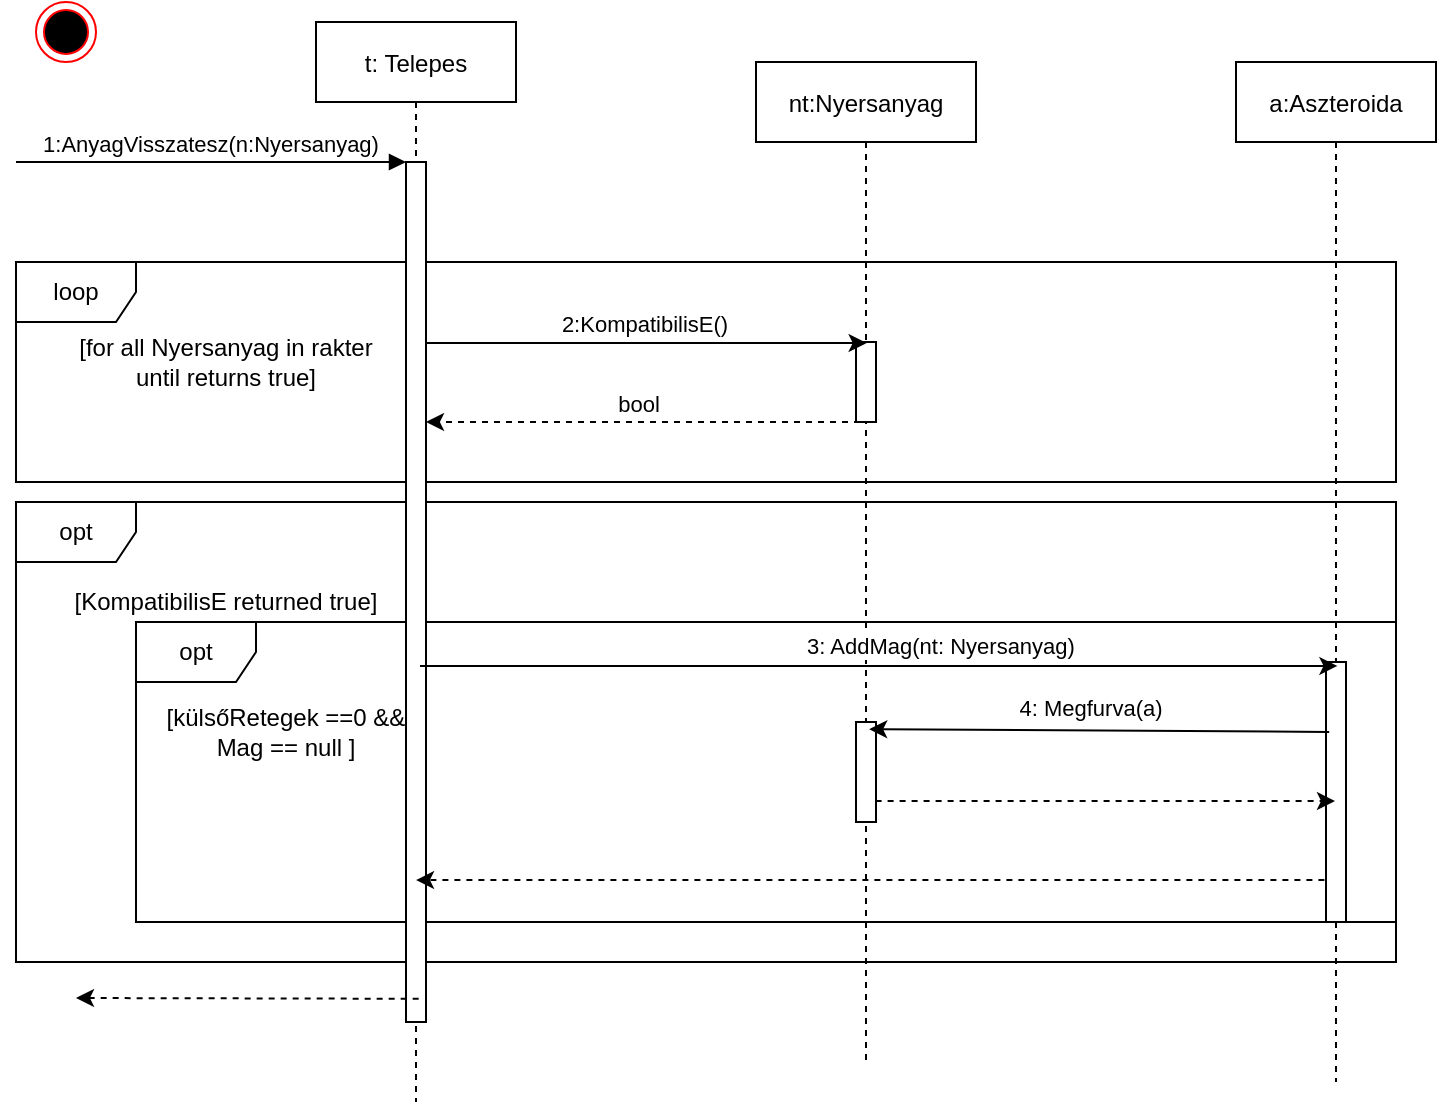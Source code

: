 <mxfile version="14.4.3" type="github" pages="2">
  <diagram id="kgpKYQtTHZ0yAKxKKP6v" name="Page-1">
    <mxGraphModel dx="868" dy="450" grid="1" gridSize="10" guides="1" tooltips="1" connect="1" arrows="1" fold="1" page="1" pageScale="1" pageWidth="850" pageHeight="1100" math="0" shadow="0">
      <root>
        <mxCell id="0" />
        <mxCell id="1" parent="0" />
        <mxCell id="AFpwcwHH-gnhyQx6bRpQ-2" value="opt" style="shape=umlFrame;whiteSpace=wrap;html=1;" parent="1" vertex="1">
          <mxGeometry x="30" y="280" width="690" height="230" as="geometry" />
        </mxCell>
        <mxCell id="QtEzJNKskxkxBI8jvr7S-2" value="opt" style="shape=umlFrame;whiteSpace=wrap;html=1;" vertex="1" parent="1">
          <mxGeometry x="90" y="340" width="630" height="150" as="geometry" />
        </mxCell>
        <mxCell id="AFpwcwHH-gnhyQx6bRpQ-1" value="loop" style="shape=umlFrame;whiteSpace=wrap;html=1;" parent="1" vertex="1">
          <mxGeometry x="30" y="160" width="690" height="110" as="geometry" />
        </mxCell>
        <mxCell id="3nuBFxr9cyL0pnOWT2aG-1" value="t: Telepes" style="shape=umlLifeline;perimeter=lifelinePerimeter;container=1;collapsible=0;recursiveResize=0;rounded=0;shadow=0;strokeWidth=1;" parent="1" vertex="1">
          <mxGeometry x="180" y="40" width="100" height="540" as="geometry" />
        </mxCell>
        <mxCell id="3nuBFxr9cyL0pnOWT2aG-2" value="" style="points=[];perimeter=orthogonalPerimeter;rounded=0;shadow=0;strokeWidth=1;" parent="3nuBFxr9cyL0pnOWT2aG-1" vertex="1">
          <mxGeometry x="45" y="70" width="10" height="430" as="geometry" />
        </mxCell>
        <mxCell id="3nuBFxr9cyL0pnOWT2aG-3" value="1:AnyagVisszatesz(n:Nyersanyag)" style="verticalAlign=bottom;startArrow=none;endArrow=block;startSize=8;shadow=0;strokeWidth=1;startFill=0;" parent="3nuBFxr9cyL0pnOWT2aG-1" target="3nuBFxr9cyL0pnOWT2aG-2" edge="1">
          <mxGeometry relative="1" as="geometry">
            <mxPoint x="-150" y="70" as="sourcePoint" />
          </mxGeometry>
        </mxCell>
        <mxCell id="3nuBFxr9cyL0pnOWT2aG-5" value="a:Aszteroida" style="shape=umlLifeline;perimeter=lifelinePerimeter;container=1;collapsible=0;recursiveResize=0;rounded=0;shadow=0;strokeWidth=1;" parent="1" vertex="1">
          <mxGeometry x="640" y="60" width="100" height="510" as="geometry" />
        </mxCell>
        <mxCell id="3nuBFxr9cyL0pnOWT2aG-6" value="" style="points=[];perimeter=orthogonalPerimeter;rounded=0;shadow=0;strokeWidth=1;" parent="3nuBFxr9cyL0pnOWT2aG-5" vertex="1">
          <mxGeometry x="45" y="300" width="10" height="130" as="geometry" />
        </mxCell>
        <mxCell id="DjhpVlK0DQklgL4sZsnX-2" value="nt:Nyersanyag" style="shape=umlLifeline;perimeter=lifelinePerimeter;container=1;collapsible=0;recursiveResize=0;rounded=0;shadow=0;strokeWidth=1;" parent="1" vertex="1">
          <mxGeometry x="400" y="60" width="110" height="500" as="geometry" />
        </mxCell>
        <mxCell id="DjhpVlK0DQklgL4sZsnX-3" value="" style="points=[];perimeter=orthogonalPerimeter;rounded=0;shadow=0;strokeWidth=1;" parent="DjhpVlK0DQklgL4sZsnX-2" vertex="1">
          <mxGeometry x="50" y="140" width="10" height="40" as="geometry" />
        </mxCell>
        <mxCell id="DjhpVlK0DQklgL4sZsnX-11" value="" style="points=[];perimeter=orthogonalPerimeter;rounded=0;shadow=0;strokeWidth=1;" parent="DjhpVlK0DQklgL4sZsnX-2" vertex="1">
          <mxGeometry x="50" y="330" width="10" height="50" as="geometry" />
        </mxCell>
        <mxCell id="DjhpVlK0DQklgL4sZsnX-4" value="2:KompatibilisE()" style="endArrow=classic;html=1;entryX=0.503;entryY=0.281;entryDx=0;entryDy=0;entryPerimeter=0;" parent="1" source="3nuBFxr9cyL0pnOWT2aG-2" target="DjhpVlK0DQklgL4sZsnX-2" edge="1">
          <mxGeometry x="-0.013" y="10" width="50" height="50" relative="1" as="geometry">
            <mxPoint x="230" y="190" as="sourcePoint" />
            <mxPoint x="452" y="198" as="targetPoint" />
            <mxPoint as="offset" />
          </mxGeometry>
        </mxCell>
        <mxCell id="DjhpVlK0DQklgL4sZsnX-7" value="[for all Nyersanyag in rakter until returns true]" style="text;html=1;strokeColor=none;fillColor=none;align=center;verticalAlign=middle;whiteSpace=wrap;rounded=0;" parent="1" vertex="1">
          <mxGeometry x="60" y="185" width="150" height="50" as="geometry" />
        </mxCell>
        <mxCell id="DjhpVlK0DQklgL4sZsnX-8" value="bool" style="endArrow=classic;html=1;dashed=1;exitX=0.2;exitY=1;exitDx=0;exitDy=0;exitPerimeter=0;" parent="1" source="DjhpVlK0DQklgL4sZsnX-3" edge="1" target="3nuBFxr9cyL0pnOWT2aG-2">
          <mxGeometry x="0.023" y="-9" width="50" height="50" relative="1" as="geometry">
            <mxPoint x="450" y="250" as="sourcePoint" />
            <mxPoint x="229" y="245" as="targetPoint" />
            <mxPoint as="offset" />
          </mxGeometry>
        </mxCell>
        <mxCell id="DjhpVlK0DQklgL4sZsnX-9" value="3: AddMag(nt: Nyersanyag)" style="endArrow=classic;html=1;strokeColor=#000000;entryX=0.57;entryY=0.015;entryDx=0;entryDy=0;entryPerimeter=0;" parent="1" edge="1" target="3nuBFxr9cyL0pnOWT2aG-6">
          <mxGeometry x="0.139" y="10" width="50" height="50" relative="1" as="geometry">
            <mxPoint x="232" y="362" as="sourcePoint" />
            <mxPoint x="694" y="301" as="targetPoint" />
            <Array as="points" />
            <mxPoint x="-1" as="offset" />
          </mxGeometry>
        </mxCell>
        <mxCell id="DjhpVlK0DQklgL4sZsnX-10" value="4: Megfurva(a)" style="endArrow=classic;html=1;strokeColor=#000000;exitX=0.159;exitY=0.269;exitDx=0;exitDy=0;exitPerimeter=0;entryX=0.659;entryY=0.072;entryDx=0;entryDy=0;entryPerimeter=0;" parent="1" source="3nuBFxr9cyL0pnOWT2aG-6" edge="1" target="DjhpVlK0DQklgL4sZsnX-11">
          <mxGeometry x="0.041" y="-11" width="50" height="50" relative="1" as="geometry">
            <mxPoint x="350" y="340" as="sourcePoint" />
            <mxPoint x="465" y="356" as="targetPoint" />
            <mxPoint as="offset" />
          </mxGeometry>
        </mxCell>
        <mxCell id="DjhpVlK0DQklgL4sZsnX-12" value="" style="endArrow=classic;html=1;strokeColor=#000000;exitX=0.98;exitY=0.79;exitDx=0;exitDy=0;exitPerimeter=0;dashed=1;" parent="1" source="DjhpVlK0DQklgL4sZsnX-11" target="3nuBFxr9cyL0pnOWT2aG-5" edge="1">
          <mxGeometry width="50" height="50" relative="1" as="geometry">
            <mxPoint x="350" y="340" as="sourcePoint" />
            <mxPoint x="400" y="290" as="targetPoint" />
          </mxGeometry>
        </mxCell>
        <mxCell id="DjhpVlK0DQklgL4sZsnX-13" value="" style="endArrow=classic;html=1;dashed=1;strokeColor=#000000;exitX=0.442;exitY=0.802;exitDx=0;exitDy=0;exitPerimeter=0;" parent="1" source="3nuBFxr9cyL0pnOWT2aG-5" target="3nuBFxr9cyL0pnOWT2aG-1" edge="1">
          <mxGeometry width="50" height="50" relative="1" as="geometry">
            <mxPoint x="350" y="340" as="sourcePoint" />
            <mxPoint x="400" y="290" as="targetPoint" />
          </mxGeometry>
        </mxCell>
        <mxCell id="DjhpVlK0DQklgL4sZsnX-15" value="" style="endArrow=classic;html=1;dashed=1;strokeColor=#000000;exitX=0.633;exitY=0.973;exitDx=0;exitDy=0;exitPerimeter=0;" parent="1" source="3nuBFxr9cyL0pnOWT2aG-2" edge="1">
          <mxGeometry width="50" height="50" relative="1" as="geometry">
            <mxPoint x="350" y="340" as="sourcePoint" />
            <mxPoint x="60" y="528" as="targetPoint" />
          </mxGeometry>
        </mxCell>
        <mxCell id="AFpwcwHH-gnhyQx6bRpQ-4" value="[KompatibilisE returned true]" style="text;html=1;strokeColor=none;fillColor=none;align=center;verticalAlign=middle;whiteSpace=wrap;rounded=0;" parent="1" vertex="1">
          <mxGeometry x="40" y="320" width="190" height="20" as="geometry" />
        </mxCell>
        <mxCell id="QtEzJNKskxkxBI8jvr7S-4" value="[külsőRetegek ==0 &amp;amp;&amp;amp; Mag == null ]" style="text;html=1;strokeColor=none;fillColor=none;align=center;verticalAlign=middle;whiteSpace=wrap;rounded=0;" vertex="1" parent="1">
          <mxGeometry x="100" y="375" width="130" height="40" as="geometry" />
        </mxCell>
        <mxCell id="qWIIARQZsJ2JomRaoSt0-1" value="" style="ellipse;html=1;shape=endState;fillColor=#000000;strokeColor=#ff0000;" vertex="1" parent="1">
          <mxGeometry x="40" y="30" width="30" height="30" as="geometry" />
        </mxCell>
      </root>
    </mxGraphModel>
  </diagram>
  <diagram id="dYb9jk0wFnaM0WYr1GrZ" name="Page-2">
    <mxGraphModel dx="868" dy="450" grid="1" gridSize="10" guides="1" tooltips="1" connect="1" arrows="1" fold="1" page="1" pageScale="1" pageWidth="1654" pageHeight="1169" math="0" shadow="0">
      <root>
        <mxCell id="IFDmUQrzDklABpYrQpGL-0" />
        <mxCell id="IFDmUQrzDklABpYrQpGL-1" parent="IFDmUQrzDklABpYrQpGL-0" />
        <mxCell id="DSrrDM3qt_9E3UCGhqny-0" value="loop" style="shape=umlFrame;whiteSpace=wrap;html=1;" parent="IFDmUQrzDklABpYrQpGL-1" vertex="1">
          <mxGeometry x="30" y="160" width="230" height="110" as="geometry" />
        </mxCell>
        <mxCell id="DSrrDM3qt_9E3UCGhqny-1" value="t: Telepes" style="shape=umlLifeline;perimeter=lifelinePerimeter;container=1;collapsible=0;recursiveResize=0;rounded=0;shadow=0;strokeWidth=1;" parent="IFDmUQrzDklABpYrQpGL-1" vertex="1">
          <mxGeometry x="180" y="40" width="100" height="540" as="geometry" />
        </mxCell>
        <mxCell id="DSrrDM3qt_9E3UCGhqny-2" value="" style="points=[];perimeter=orthogonalPerimeter;rounded=0;shadow=0;strokeWidth=1;" parent="DSrrDM3qt_9E3UCGhqny-1" vertex="1">
          <mxGeometry x="45" y="70" width="10" height="400" as="geometry" />
        </mxCell>
        <mxCell id="DSrrDM3qt_9E3UCGhqny-3" value="Lerak(n:Nyersanyag)" style="verticalAlign=bottom;startArrow=none;endArrow=block;startSize=8;shadow=0;strokeWidth=1;startFill=0;" parent="DSrrDM3qt_9E3UCGhqny-1" edge="1">
          <mxGeometry x="-0.395" y="10" relative="1" as="geometry">
            <mxPoint x="-149" y="70" as="sourcePoint" />
            <mxPoint x="46" y="70" as="targetPoint" />
            <mxPoint as="offset" />
          </mxGeometry>
        </mxCell>
        <mxCell id="DSrrDM3qt_9E3UCGhqny-4" value="a:Aszteroida" style="shape=umlLifeline;perimeter=lifelinePerimeter;container=1;collapsible=0;recursiveResize=0;rounded=0;shadow=0;strokeWidth=1;" parent="IFDmUQrzDklABpYrQpGL-1" vertex="1">
          <mxGeometry x="640" y="60" width="100" height="510" as="geometry" />
        </mxCell>
        <mxCell id="DSrrDM3qt_9E3UCGhqny-5" value="" style="points=[];perimeter=orthogonalPerimeter;rounded=0;shadow=0;strokeWidth=1;" parent="DSrrDM3qt_9E3UCGhqny-4" vertex="1">
          <mxGeometry x="45" y="240" width="10" height="130" as="geometry" />
        </mxCell>
        <mxCell id="DSrrDM3qt_9E3UCGhqny-6" value="nt:Nyersanyag" style="shape=umlLifeline;perimeter=lifelinePerimeter;container=1;collapsible=0;recursiveResize=0;rounded=0;shadow=0;strokeWidth=1;" parent="IFDmUQrzDklABpYrQpGL-1" vertex="1">
          <mxGeometry x="400" y="60" width="110" height="500" as="geometry" />
        </mxCell>
        <mxCell id="DSrrDM3qt_9E3UCGhqny-7" value="" style="points=[];perimeter=orthogonalPerimeter;rounded=0;shadow=0;strokeWidth=1;" parent="DSrrDM3qt_9E3UCGhqny-6" vertex="1">
          <mxGeometry x="50" y="230" width="10" height="160" as="geometry" />
        </mxCell>
        <mxCell id="DSrrDM3qt_9E3UCGhqny-9" value="[for all Szallithato rakterElem in rakter until&amp;nbsp; rakterElem == n returns true]" style="text;html=1;strokeColor=none;fillColor=none;align=center;verticalAlign=middle;whiteSpace=wrap;rounded=0;" parent="IFDmUQrzDklABpYrQpGL-1" vertex="1">
          <mxGeometry x="60" y="185" width="150" height="50" as="geometry" />
        </mxCell>
        <mxCell id="DSrrDM3qt_9E3UCGhqny-11" value="3: AddMag(nt: Nyersanyag)" style="endArrow=classic;html=1;strokeColor=#000000;" parent="IFDmUQrzDklABpYrQpGL-1" edge="1">
          <mxGeometry x="0.139" y="10" width="50" height="50" relative="1" as="geometry">
            <mxPoint x="460" y="301" as="sourcePoint" />
            <mxPoint x="694" y="301" as="targetPoint" />
            <Array as="points" />
            <mxPoint x="-1" as="offset" />
          </mxGeometry>
        </mxCell>
        <mxCell id="DSrrDM3qt_9E3UCGhqny-12" value="" style="points=[];perimeter=orthogonalPerimeter;rounded=0;shadow=0;strokeWidth=1;" parent="IFDmUQrzDklABpYrQpGL-1" vertex="1">
          <mxGeometry x="460" y="350" width="10" height="50" as="geometry" />
        </mxCell>
        <mxCell id="DSrrDM3qt_9E3UCGhqny-13" value="4: Megfurva(a)" style="endArrow=classic;html=1;strokeColor=#000000;exitX=0.513;exitY=0.579;exitDx=0;exitDy=0;exitPerimeter=0;" parent="IFDmUQrzDklABpYrQpGL-1" source="DSrrDM3qt_9E3UCGhqny-4" edge="1">
          <mxGeometry x="0.041" y="-11" width="50" height="50" relative="1" as="geometry">
            <mxPoint x="350" y="340" as="sourcePoint" />
            <mxPoint x="465" y="356" as="targetPoint" />
            <mxPoint as="offset" />
          </mxGeometry>
        </mxCell>
        <mxCell id="DSrrDM3qt_9E3UCGhqny-14" value="" style="endArrow=classic;html=1;strokeColor=#000000;exitX=0.98;exitY=0.79;exitDx=0;exitDy=0;exitPerimeter=0;dashed=1;" parent="IFDmUQrzDklABpYrQpGL-1" source="DSrrDM3qt_9E3UCGhqny-12" target="DSrrDM3qt_9E3UCGhqny-4" edge="1">
          <mxGeometry width="50" height="50" relative="1" as="geometry">
            <mxPoint x="350" y="340" as="sourcePoint" />
            <mxPoint x="400" y="290" as="targetPoint" />
          </mxGeometry>
        </mxCell>
        <mxCell id="DSrrDM3qt_9E3UCGhqny-15" value="" style="endArrow=classic;html=1;dashed=1;strokeColor=#000000;exitX=0.48;exitY=0.725;exitDx=0;exitDy=0;exitPerimeter=0;" parent="IFDmUQrzDklABpYrQpGL-1" source="DSrrDM3qt_9E3UCGhqny-4" edge="1">
          <mxGeometry width="50" height="50" relative="1" as="geometry">
            <mxPoint x="350" y="340" as="sourcePoint" />
            <mxPoint x="455" y="428" as="targetPoint" />
          </mxGeometry>
        </mxCell>
        <mxCell id="DSrrDM3qt_9E3UCGhqny-16" value="" style="endArrow=classic;html=1;dashed=1;strokeColor=#000000;exitX=0.633;exitY=0.973;exitDx=0;exitDy=0;exitPerimeter=0;" parent="IFDmUQrzDklABpYrQpGL-1" source="DSrrDM3qt_9E3UCGhqny-2" edge="1">
          <mxGeometry width="50" height="50" relative="1" as="geometry">
            <mxPoint x="350" y="340" as="sourcePoint" />
            <mxPoint x="60" y="498" as="targetPoint" />
          </mxGeometry>
        </mxCell>
        <mxCell id="DSrrDM3qt_9E3UCGhqny-17" value="opt" style="shape=umlFrame;whiteSpace=wrap;html=1;" parent="IFDmUQrzDklABpYrQpGL-1" vertex="1">
          <mxGeometry x="30" y="280" width="690" height="190" as="geometry" />
        </mxCell>
        <mxCell id="DSrrDM3qt_9E3UCGhqny-18" value="Loop returned before the end of the array" style="text;html=1;strokeColor=none;fillColor=none;align=center;verticalAlign=middle;whiteSpace=wrap;rounded=0;" parent="IFDmUQrzDklABpYrQpGL-1" vertex="1">
          <mxGeometry x="40" y="320" width="190" height="20" as="geometry" />
        </mxCell>
        <mxCell id="Ur-L_GB7DjLKb9jDkWqn-2" value="Lerak(t)" style="html=1;verticalAlign=bottom;endArrow=block;exitX=0.48;exitY=0.465;exitDx=0;exitDy=0;exitPerimeter=0;" parent="IFDmUQrzDklABpYrQpGL-1" source="DSrrDM3qt_9E3UCGhqny-1" target="DSrrDM3qt_9E3UCGhqny-6" edge="1">
          <mxGeometry x="0.166" y="-19" width="80" relative="1" as="geometry">
            <mxPoint x="270" y="300" as="sourcePoint" />
            <mxPoint x="350" y="300" as="targetPoint" />
            <mxPoint as="offset" />
          </mxGeometry>
        </mxCell>
        <mxCell id="Ur-L_GB7DjLKb9jDkWqn-3" value="return" style="html=1;verticalAlign=bottom;endArrow=open;dashed=1;endSize=8;entryX=0.52;entryY=0.757;entryDx=0;entryDy=0;entryPerimeter=0;" parent="IFDmUQrzDklABpYrQpGL-1" target="DSrrDM3qt_9E3UCGhqny-1" edge="1">
          <mxGeometry relative="1" as="geometry">
            <mxPoint x="450" y="450" as="sourcePoint" />
            <mxPoint x="370" y="450" as="targetPoint" />
          </mxGeometry>
        </mxCell>
        <mxCell id="Ur-L_GB7DjLKb9jDkWqn-4" value="&lt;div&gt;&lt;span&gt;Lerak() általános, most nyersanyagot kap&lt;/span&gt;&lt;/div&gt;&lt;div&gt;&lt;span&gt;Végigmegyünk egyenlőséget keresve(mert szallithato interfésznek nincs isComaptible)&lt;/span&gt;&lt;/div&gt;&lt;div&gt;&lt;span&gt;Nyersanyagon aszteroida rögtön meghívja a Megfurva()-t, mert már le van fúrva&lt;/span&gt;&lt;/div&gt;&lt;div&gt;&lt;span&gt;&lt;br&gt;&lt;/span&gt;&lt;/div&gt;&lt;div&gt;&lt;span&gt;TODO: mi van ha nincs lefúrva???&lt;/span&gt;&lt;/div&gt;&lt;div&gt;&lt;span&gt;Telepes nem kérdezheti&amp;nbsp;&lt;/span&gt;&lt;/div&gt;" style="whiteSpace=wrap;html=1;shape=mxgraph.basic.rectCallout;dx=30;dy=15;boundedLbl=1;fillColor=#fff2cc;strokeColor=#d6b656;align=left;" parent="IFDmUQrzDklABpYrQpGL-1" vertex="1">
          <mxGeometry x="880" y="50" width="250" height="500" as="geometry" />
        </mxCell>
      </root>
    </mxGraphModel>
  </diagram>
</mxfile>
